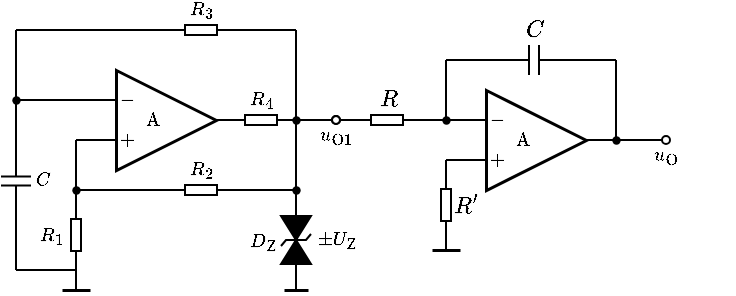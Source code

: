 <mxfile version="20.7.4" type="device"><diagram id="BXZum2WREPEbVefBd4kd" name="第 1 页"><mxGraphModel dx="537" dy="308" grid="1" gridSize="5" guides="1" tooltips="1" connect="1" arrows="1" fold="1" page="1" pageScale="1" pageWidth="827" pageHeight="1169" math="1" shadow="0"><root><mxCell id="0"/><mxCell id="1" parent="0"/><mxCell id="wk5vAMPGY5m9IKHRaPx8-1" value="\(\text{A}\) 　&amp;nbsp;" style="triangle;whiteSpace=wrap;html=1;strokeWidth=1.5;connectable=0;allowArrows=0;fontSize=8;" parent="1" vertex="1"><mxGeometry x="155" y="160" width="50" height="50" as="geometry"/></mxCell><mxCell id="wk5vAMPGY5m9IKHRaPx8-3" value="" style="endArrow=none;html=1;rounded=0;" parent="1" edge="1"><mxGeometry width="50" height="50" relative="1" as="geometry"><mxPoint x="135" y="195" as="sourcePoint"/><mxPoint x="155" y="195" as="targetPoint"/></mxGeometry></mxCell><mxCell id="wk5vAMPGY5m9IKHRaPx8-4" value="$$-$$" style="text;html=1;resizable=1;autosize=1;align=center;verticalAlign=middle;points=[];fillColor=none;strokeColor=none;rounded=0;movable=1;rotatable=1;deletable=1;editable=1;connectable=0;fontSize=8;" parent="1" vertex="1"><mxGeometry x="155" y="170" width="10" height="10" as="geometry"/></mxCell><mxCell id="wk5vAMPGY5m9IKHRaPx8-5" value="$$+$$" style="text;html=1;resizable=1;autosize=1;align=center;verticalAlign=middle;points=[];fillColor=none;strokeColor=none;rounded=0;movable=1;rotatable=1;deletable=1;editable=1;connectable=0;fontSize=8;" parent="1" vertex="1"><mxGeometry x="155" y="190" width="10" height="10" as="geometry"/></mxCell><mxCell id="wk5vAMPGY5m9IKHRaPx8-6" value="" style="endArrow=none;html=1;rounded=0;fontSize=8;entryX=1;entryY=0.5;entryDx=0;entryDy=0;entryPerimeter=0;" parent="1" target="q1QNxQZsb89WqCfUoyfc-3" edge="1"><mxGeometry width="50" height="50" relative="1" as="geometry"><mxPoint x="205" y="185" as="sourcePoint"/><mxPoint x="220" y="185" as="targetPoint"/></mxGeometry></mxCell><mxCell id="wk5vAMPGY5m9IKHRaPx8-21" value="" style="endArrow=none;html=1;rounded=0;strokeWidth=1;fontSize=8;startArrow=oval;startFill=0;endSize=4;startSize=4;entryX=0;entryY=0.5;entryDx=0;entryDy=0;entryPerimeter=0;" parent="1" target="q1QNxQZsb89WqCfUoyfc-3" edge="1"><mxGeometry width="50" height="50" relative="1" as="geometry"><mxPoint x="265" y="185" as="sourcePoint"/><mxPoint x="220" y="185" as="targetPoint"/></mxGeometry></mxCell><mxCell id="wk5vAMPGY5m9IKHRaPx8-23" value="$$u_{\mathrm{O}1}$$" style="text;html=1;align=center;verticalAlign=middle;resizable=1;points=[];autosize=1;strokeColor=none;fillColor=none;fontSize=8;movable=1;rotatable=1;deletable=1;editable=1;connectable=1;" parent="1" vertex="1"><mxGeometry x="255" y="187.5" width="20" height="10" as="geometry"/></mxCell><mxCell id="q1QNxQZsb89WqCfUoyfc-1" value="" style="pointerEvents=1;fillColor=strokeColor;verticalLabelPosition=bottom;shadow=0;dashed=0;align=center;html=1;verticalAlign=top;shape=mxgraph.electrical.diodes.transorb_2;strokeWidth=1;fontSize=8;direction=south;" parent="1" vertex="1"><mxGeometry x="237.5" y="230" width="15" height="30" as="geometry"/></mxCell><mxCell id="q1QNxQZsb89WqCfUoyfc-2" value="" style="endArrow=none;html=1;rounded=0;fontSize=8;strokeWidth=1.5;" parent="1" edge="1"><mxGeometry width="50" height="50" relative="1" as="geometry"><mxPoint x="239" y="270" as="sourcePoint"/><mxPoint x="251" y="270" as="targetPoint"/></mxGeometry></mxCell><mxCell id="q1QNxQZsb89WqCfUoyfc-3" value="" style="pointerEvents=1;verticalLabelPosition=bottom;shadow=0;dashed=0;align=center;html=1;verticalAlign=top;shape=mxgraph.electrical.resistors.resistor_1;fontSize=10;direction=west;allowArrows=0;" parent="1" vertex="1"><mxGeometry x="215" y="182.5" width="25" height="5" as="geometry"/></mxCell><mxCell id="q1QNxQZsb89WqCfUoyfc-4" value="" style="endArrow=none;html=1;rounded=0;strokeWidth=1;fontSize=8;startSize=2;endSize=2;exitX=0;exitY=0.5;exitDx=0;exitDy=0;exitPerimeter=0;" parent="1" source="q1QNxQZsb89WqCfUoyfc-1" edge="1"><mxGeometry width="50" height="50" relative="1" as="geometry"><mxPoint x="210" y="245" as="sourcePoint"/><mxPoint x="245" y="185" as="targetPoint"/></mxGeometry></mxCell><mxCell id="q1QNxQZsb89WqCfUoyfc-5" value="" style="endArrow=none;html=1;rounded=0;strokeWidth=1;fontSize=8;startSize=2;endSize=2;entryX=1;entryY=0.5;entryDx=0;entryDy=0;entryPerimeter=0;" parent="1" target="q1QNxQZsb89WqCfUoyfc-1" edge="1"><mxGeometry width="50" height="50" relative="1" as="geometry"><mxPoint x="245" y="270" as="sourcePoint"/><mxPoint x="240" y="245" as="targetPoint"/></mxGeometry></mxCell><mxCell id="q1QNxQZsb89WqCfUoyfc-6" value="$$D_\mathrm{Z}$$" style="text;html=1;align=center;verticalAlign=middle;resizable=1;points=[];autosize=1;strokeColor=none;fillColor=none;fontSize=8;movable=1;rotatable=1;deletable=1;editable=1;connectable=1;" parent="1" vertex="1"><mxGeometry x="220" y="233" width="15" height="25" as="geometry"/></mxCell><mxCell id="q1QNxQZsb89WqCfUoyfc-7" value="$$\pm U_{\mathrm{Z}}$$" style="text;html=1;align=center;verticalAlign=middle;resizable=1;points=[];autosize=1;strokeColor=none;fillColor=none;fontSize=8;movable=1;rotatable=1;deletable=1;editable=1;connectable=1;" parent="1" vertex="1"><mxGeometry x="255" y="235" width="20" height="20" as="geometry"/></mxCell><mxCell id="q1QNxQZsb89WqCfUoyfc-8" value="$$R_4$$" style="text;html=1;align=center;verticalAlign=middle;resizable=1;points=[];autosize=1;strokeColor=none;fillColor=none;fontSize=8;movable=1;rotatable=1;deletable=1;editable=1;connectable=1;" parent="1" vertex="1"><mxGeometry x="220" y="170" width="15" height="10" as="geometry"/></mxCell><mxCell id="IlwL_jK5_GZHliMzk0Kd-4" value="$$R_1$$" style="text;html=1;align=center;verticalAlign=middle;resizable=1;points=[];autosize=1;strokeColor=none;fillColor=none;fontSize=8;movable=1;rotatable=1;deletable=1;editable=1;connectable=1;" parent="1" vertex="1"><mxGeometry x="115" y="235" width="15" height="15" as="geometry"/></mxCell><mxCell id="IlwL_jK5_GZHliMzk0Kd-6" value="" style="endArrow=none;html=1;rounded=0;strokeWidth=1;fontSize=8;startSize=2;endSize=2;exitX=0;exitY=0.5;exitDx=0;exitDy=0;exitPerimeter=0;" parent="1" source="81sI85hRpIEOfdLAa2PB-13" edge="1"><mxGeometry width="50" height="50" relative="1" as="geometry"><mxPoint x="125" y="150" as="sourcePoint"/><mxPoint x="245" y="220" as="targetPoint"/></mxGeometry></mxCell><mxCell id="81sI85hRpIEOfdLAa2PB-13" value="" style="pointerEvents=1;verticalLabelPosition=bottom;shadow=0;dashed=0;align=center;html=1;verticalAlign=top;shape=mxgraph.electrical.resistors.resistor_1;fontSize=10;direction=west;allowArrows=0;" parent="1" vertex="1"><mxGeometry x="185" y="217.5" width="25" height="5" as="geometry"/></mxCell><mxCell id="81sI85hRpIEOfdLAa2PB-14" value="$$R_2$$" style="text;html=1;align=center;verticalAlign=middle;resizable=1;points=[];autosize=1;strokeColor=none;fillColor=none;fontSize=8;movable=1;rotatable=1;deletable=1;editable=1;connectable=1;" parent="1" vertex="1"><mxGeometry x="190" y="205" width="15" height="10" as="geometry"/></mxCell><mxCell id="81sI85hRpIEOfdLAa2PB-15" value="" style="endArrow=none;html=1;rounded=0;fontSize=10;startSize=4;endSize=4;entryX=1;entryY=0.5;entryDx=0;entryDy=0;entryPerimeter=0;" parent="1" target="81sI85hRpIEOfdLAa2PB-16" edge="1"><mxGeometry width="50" height="50" relative="1" as="geometry"><mxPoint x="135" y="195" as="sourcePoint"/><mxPoint x="332" y="165.5" as="targetPoint"/></mxGeometry></mxCell><mxCell id="81sI85hRpIEOfdLAa2PB-16" value="" style="pointerEvents=1;verticalLabelPosition=bottom;shadow=0;dashed=0;align=center;html=1;verticalAlign=top;shape=mxgraph.electrical.resistors.resistor_1;fontSize=10;direction=north;allowArrows=0;" parent="1" vertex="1"><mxGeometry x="132.5" y="230" width="5" height="25" as="geometry"/></mxCell><mxCell id="81sI85hRpIEOfdLAa2PB-17" value="" style="endArrow=none;html=1;rounded=0;fontSize=10;startSize=4;endSize=4;exitX=0;exitY=0.5;exitDx=0;exitDy=0;exitPerimeter=0;" parent="1" source="81sI85hRpIEOfdLAa2PB-16" edge="1"><mxGeometry width="50" height="50" relative="1" as="geometry"><mxPoint x="224.5" y="175.5" as="sourcePoint"/><mxPoint x="135" y="270" as="targetPoint"/></mxGeometry></mxCell><mxCell id="81sI85hRpIEOfdLAa2PB-18" value="" style="endArrow=none;html=1;rounded=0;fontSize=8;strokeWidth=1.5;" parent="1" edge="1"><mxGeometry width="50" height="50" relative="1" as="geometry"><mxPoint x="128" y="270" as="sourcePoint"/><mxPoint x="142" y="270" as="targetPoint"/></mxGeometry></mxCell><mxCell id="81sI85hRpIEOfdLAa2PB-19" value="" style="endArrow=none;html=1;rounded=0;strokeWidth=1;fontSize=10;startSize=2;endSize=2;" parent="1" edge="1"><mxGeometry width="50" height="50" relative="1" as="geometry"><mxPoint x="135" y="220" as="sourcePoint"/><mxPoint x="185" y="220" as="targetPoint"/></mxGeometry></mxCell><mxCell id="81sI85hRpIEOfdLAa2PB-20" value="" style="shape=waypoint;sketch=0;fillStyle=solid;size=6;pointerEvents=1;points=[];fillColor=none;resizable=1;rotatable=1;perimeter=centerPerimeter;snapToPoint=1;strokeWidth=0.1;fontSize=10;movable=1;deletable=1;editable=1;connectable=1;" parent="1" vertex="1"><mxGeometry x="240" y="180" width="10" height="10" as="geometry"/></mxCell><mxCell id="81sI85hRpIEOfdLAa2PB-21" value="" style="shape=waypoint;sketch=0;fillStyle=solid;size=6;pointerEvents=1;points=[];fillColor=none;resizable=1;rotatable=1;perimeter=centerPerimeter;snapToPoint=1;strokeWidth=0.1;fontSize=10;movable=1;deletable=1;editable=1;connectable=1;" parent="1" vertex="1"><mxGeometry x="240" y="215" width="10" height="10" as="geometry"/></mxCell><mxCell id="81sI85hRpIEOfdLAa2PB-22" value="" style="shape=waypoint;sketch=0;fillStyle=solid;size=6;pointerEvents=1;points=[];fillColor=none;resizable=1;rotatable=1;perimeter=centerPerimeter;snapToPoint=1;strokeWidth=0.1;fontSize=10;movable=1;deletable=1;editable=1;connectable=1;" parent="1" vertex="1"><mxGeometry x="130" y="215" width="10" height="10" as="geometry"/></mxCell><mxCell id="5-MDWlZOm9X3HaH0MmcE-2" value="" style="endArrow=none;html=1;rounded=0;" parent="1" edge="1"><mxGeometry width="50" height="50" relative="1" as="geometry"><mxPoint x="245" y="185" as="sourcePoint"/><mxPoint x="245" y="140" as="targetPoint"/></mxGeometry></mxCell><mxCell id="5-MDWlZOm9X3HaH0MmcE-3" value="" style="pointerEvents=1;verticalLabelPosition=bottom;shadow=0;dashed=0;align=center;html=1;verticalAlign=top;shape=mxgraph.electrical.resistors.resistor_1;fontSize=10;direction=west;allowArrows=0;" parent="1" vertex="1"><mxGeometry x="185" y="137.5" width="25" height="5" as="geometry"/></mxCell><mxCell id="5-MDWlZOm9X3HaH0MmcE-4" value="$$R_3$$" style="text;html=1;align=center;verticalAlign=middle;resizable=1;points=[];autosize=1;strokeColor=none;fillColor=none;fontSize=8;movable=1;rotatable=1;deletable=1;editable=1;connectable=1;" parent="1" vertex="1"><mxGeometry x="190" y="125" width="15" height="10" as="geometry"/></mxCell><mxCell id="5-MDWlZOm9X3HaH0MmcE-5" value="" style="endArrow=none;html=1;rounded=0;exitX=0;exitY=0.5;exitDx=0;exitDy=0;exitPerimeter=0;" parent="1" source="5-MDWlZOm9X3HaH0MmcE-3" edge="1"><mxGeometry width="50" height="50" relative="1" as="geometry"><mxPoint x="225" y="160" as="sourcePoint"/><mxPoint x="245" y="140" as="targetPoint"/></mxGeometry></mxCell><mxCell id="5-MDWlZOm9X3HaH0MmcE-6" value="" style="endArrow=none;html=1;rounded=0;entryX=1;entryY=0.5;entryDx=0;entryDy=0;entryPerimeter=0;" parent="1" target="5-MDWlZOm9X3HaH0MmcE-3" edge="1"><mxGeometry width="50" height="50" relative="1" as="geometry"><mxPoint x="105" y="140" as="sourcePoint"/><mxPoint x="160" y="135" as="targetPoint"/></mxGeometry></mxCell><mxCell id="5-MDWlZOm9X3HaH0MmcE-7" value="" style="endArrow=none;html=1;rounded=0;" parent="1" edge="1"><mxGeometry width="50" height="50" relative="1" as="geometry"><mxPoint x="105" y="175" as="sourcePoint"/><mxPoint x="155" y="175" as="targetPoint"/></mxGeometry></mxCell><mxCell id="5-MDWlZOm9X3HaH0MmcE-8" value="" style="pointerEvents=1;verticalLabelPosition=bottom;shadow=0;dashed=0;align=center;html=1;verticalAlign=top;shape=mxgraph.electrical.capacitors.capacitor_1;direction=south;connectable=1;allowArrows=0;recursiveResize=1;" parent="1" vertex="1"><mxGeometry x="97.5" y="193" width="15" height="45" as="geometry"/></mxCell><mxCell id="5-MDWlZOm9X3HaH0MmcE-9" value="" style="endArrow=none;html=1;rounded=0;" parent="1" edge="1"><mxGeometry width="50" height="50" relative="1" as="geometry"><mxPoint x="105" y="260" as="sourcePoint"/><mxPoint x="135" y="260" as="targetPoint"/></mxGeometry></mxCell><mxCell id="5-MDWlZOm9X3HaH0MmcE-10" value="$$C$$" style="text;html=1;align=center;verticalAlign=middle;resizable=1;points=[];autosize=1;strokeColor=none;fillColor=none;fontSize=8;movable=1;rotatable=1;deletable=1;editable=1;connectable=1;" parent="1" vertex="1"><mxGeometry x="115" y="210" width="5" height="10" as="geometry"/></mxCell><mxCell id="5-MDWlZOm9X3HaH0MmcE-11" value="" style="endArrow=none;html=1;rounded=0;entryX=1;entryY=0.5;entryDx=0;entryDy=0;entryPerimeter=0;" parent="1" target="5-MDWlZOm9X3HaH0MmcE-8" edge="1"><mxGeometry width="50" height="50" relative="1" as="geometry"><mxPoint x="105" y="260" as="sourcePoint"/><mxPoint x="125" y="245" as="targetPoint"/></mxGeometry></mxCell><mxCell id="5-MDWlZOm9X3HaH0MmcE-12" value="" style="endArrow=none;html=1;rounded=0;exitX=0;exitY=0.5;exitDx=0;exitDy=0;exitPerimeter=0;" parent="1" source="5-MDWlZOm9X3HaH0MmcE-8" edge="1"><mxGeometry width="50" height="50" relative="1" as="geometry"><mxPoint x="100" y="175" as="sourcePoint"/><mxPoint x="105" y="140" as="targetPoint"/></mxGeometry></mxCell><mxCell id="5-MDWlZOm9X3HaH0MmcE-13" value="" style="shape=waypoint;sketch=0;fillStyle=solid;size=6;pointerEvents=1;points=[];fillColor=none;resizable=1;rotatable=1;perimeter=centerPerimeter;snapToPoint=1;strokeWidth=0.1;fontSize=10;movable=1;deletable=1;editable=1;connectable=1;" parent="1" vertex="1"><mxGeometry x="100" y="170" width="10" height="10" as="geometry"/></mxCell><mxCell id="BJGAFLqx66-rim93fkLx-1" value="\(\text{A}\) 　&amp;nbsp;" style="triangle;whiteSpace=wrap;html=1;strokeWidth=1.5;connectable=0;allowArrows=0;fontSize=8;" vertex="1" parent="1"><mxGeometry x="340" y="170" width="50" height="50" as="geometry"/></mxCell><mxCell id="BJGAFLqx66-rim93fkLx-2" value="" style="endArrow=none;html=1;rounded=0;exitX=0;exitY=0.5;exitDx=0;exitDy=0;exitPerimeter=0;" edge="1" parent="1" source="BJGAFLqx66-rim93fkLx-17"><mxGeometry width="50" height="50" relative="1" as="geometry"><mxPoint x="310" y="185" as="sourcePoint"/><mxPoint x="340" y="185" as="targetPoint"/></mxGeometry></mxCell><mxCell id="BJGAFLqx66-rim93fkLx-3" value="" style="endArrow=none;html=1;rounded=0;" edge="1" parent="1"><mxGeometry width="50" height="50" relative="1" as="geometry"><mxPoint x="320" y="205" as="sourcePoint"/><mxPoint x="340" y="205" as="targetPoint"/></mxGeometry></mxCell><mxCell id="BJGAFLqx66-rim93fkLx-4" value="$$-$$" style="text;html=1;resizable=1;autosize=1;align=center;verticalAlign=middle;points=[];fillColor=none;strokeColor=none;rounded=0;movable=1;rotatable=1;deletable=1;editable=1;connectable=0;fontSize=8;" vertex="1" parent="1"><mxGeometry x="340" y="180" width="10" height="10" as="geometry"/></mxCell><mxCell id="BJGAFLqx66-rim93fkLx-5" value="$$+$$" style="text;html=1;resizable=1;autosize=1;align=center;verticalAlign=middle;points=[];fillColor=none;strokeColor=none;rounded=0;movable=1;rotatable=1;deletable=1;editable=1;connectable=0;fontSize=8;" vertex="1" parent="1"><mxGeometry x="340" y="200" width="10" height="10" as="geometry"/></mxCell><mxCell id="BJGAFLqx66-rim93fkLx-6" value="" style="endArrow=none;html=1;rounded=0;fontSize=8;" edge="1" parent="1"><mxGeometry width="50" height="50" relative="1" as="geometry"><mxPoint x="390" y="195" as="sourcePoint"/><mxPoint x="405" y="195" as="targetPoint"/></mxGeometry></mxCell><mxCell id="BJGAFLqx66-rim93fkLx-7" value="" style="endArrow=none;html=1;rounded=0;fontSize=10;startSize=4;endSize=4;entryX=1;entryY=0.5;entryDx=0;entryDy=0;entryPerimeter=0;" edge="1" parent="1" target="BJGAFLqx66-rim93fkLx-23"><mxGeometry width="50" height="50" relative="1" as="geometry"><mxPoint x="320" y="155" as="sourcePoint"/><mxPoint x="350" y="155" as="targetPoint"/></mxGeometry></mxCell><mxCell id="BJGAFLqx66-rim93fkLx-8" value="" style="endArrow=none;html=1;rounded=0;fontSize=10;startSize=4;endSize=4;exitX=0;exitY=0.5;exitDx=0;exitDy=0;exitPerimeter=0;" edge="1" parent="1" source="BJGAFLqx66-rim93fkLx-23"><mxGeometry width="50" height="50" relative="1" as="geometry"><mxPoint x="375" y="155" as="sourcePoint"/><mxPoint x="405" y="155" as="targetPoint"/></mxGeometry></mxCell><mxCell id="BJGAFLqx66-rim93fkLx-9" value="$$R'$$" style="text;html=1;resizable=1;autosize=1;align=center;verticalAlign=middle;points=[];fillColor=none;strokeColor=none;rounded=0;fontSize=10;movable=1;rotatable=1;deletable=1;editable=1;connectable=0;allowArrows=0;" vertex="1" parent="1"><mxGeometry x="322.5" y="220" width="15" height="15" as="geometry"/></mxCell><mxCell id="BJGAFLqx66-rim93fkLx-10" value="" style="endArrow=none;html=1;rounded=0;fontSize=10;startSize=4;endSize=4;entryX=1;entryY=0.5;entryDx=0;entryDy=0;entryPerimeter=0;" edge="1" parent="1" target="BJGAFLqx66-rim93fkLx-11"><mxGeometry width="50" height="50" relative="1" as="geometry"><mxPoint x="320" y="205" as="sourcePoint"/><mxPoint x="517" y="175.5" as="targetPoint"/></mxGeometry></mxCell><mxCell id="BJGAFLqx66-rim93fkLx-11" value="" style="pointerEvents=1;verticalLabelPosition=bottom;shadow=0;dashed=0;align=center;html=1;verticalAlign=top;shape=mxgraph.electrical.resistors.resistor_1;fontSize=10;direction=north;allowArrows=0;" vertex="1" parent="1"><mxGeometry x="317.5" y="215" width="5" height="25" as="geometry"/></mxCell><mxCell id="BJGAFLqx66-rim93fkLx-12" value="" style="endArrow=none;html=1;rounded=0;fontSize=10;startSize=4;endSize=4;exitX=0;exitY=0.5;exitDx=0;exitDy=0;exitPerimeter=0;" edge="1" parent="1" source="BJGAFLqx66-rim93fkLx-11"><mxGeometry width="50" height="50" relative="1" as="geometry"><mxPoint x="409.5" y="160.5" as="sourcePoint"/><mxPoint x="320" y="250" as="targetPoint"/></mxGeometry></mxCell><mxCell id="BJGAFLqx66-rim93fkLx-13" value="" style="endArrow=none;html=1;rounded=0;fontSize=8;" edge="1" parent="1"><mxGeometry width="50" height="50" relative="1" as="geometry"><mxPoint x="405" y="195" as="sourcePoint"/><mxPoint x="405" y="155" as="targetPoint"/></mxGeometry></mxCell><mxCell id="BJGAFLqx66-rim93fkLx-14" value="" style="endArrow=none;html=1;rounded=0;fontSize=8;" edge="1" parent="1"><mxGeometry width="50" height="50" relative="1" as="geometry"><mxPoint x="320" y="185" as="sourcePoint"/><mxPoint x="320" y="155" as="targetPoint"/></mxGeometry></mxCell><mxCell id="BJGAFLqx66-rim93fkLx-15" value="" style="endArrow=none;html=1;rounded=0;fontSize=8;strokeWidth=1.5;" edge="1" parent="1"><mxGeometry width="50" height="50" relative="1" as="geometry"><mxPoint x="313" y="250" as="sourcePoint"/><mxPoint x="327" y="250" as="targetPoint"/></mxGeometry></mxCell><mxCell id="BJGAFLqx66-rim93fkLx-16" value="$$R$$" style="text;html=1;resizable=1;autosize=1;align=center;verticalAlign=middle;points=[];fillColor=none;strokeColor=none;rounded=0;fontSize=10;movable=1;rotatable=1;deletable=1;editable=1;connectable=0;allowArrows=0;" vertex="1" parent="1"><mxGeometry x="283" y="170" width="15" height="10" as="geometry"/></mxCell><mxCell id="BJGAFLqx66-rim93fkLx-17" value="" style="pointerEvents=1;verticalLabelPosition=bottom;shadow=0;dashed=0;align=center;html=1;verticalAlign=top;shape=mxgraph.electrical.resistors.resistor_1;fontSize=10;direction=west;allowArrows=0;" vertex="1" parent="1"><mxGeometry x="278" y="182.5" width="25" height="5" as="geometry"/></mxCell><mxCell id="BJGAFLqx66-rim93fkLx-19" value="" style="endArrow=none;html=1;rounded=0;strokeWidth=1;fontSize=8;startArrow=oval;startFill=0;endSize=4;startSize=4;" edge="1" parent="1"><mxGeometry width="50" height="50" relative="1" as="geometry"><mxPoint x="430" y="195" as="sourcePoint"/><mxPoint x="405" y="195" as="targetPoint"/></mxGeometry></mxCell><mxCell id="BJGAFLqx66-rim93fkLx-20" value="" style="shape=waypoint;sketch=0;fillStyle=solid;size=6;pointerEvents=1;points=[];fillColor=none;resizable=1;rotatable=1;perimeter=centerPerimeter;snapToPoint=1;strokeWidth=0.1;fontSize=8;movable=1;deletable=1;editable=1;connectable=1;" vertex="1" parent="1"><mxGeometry x="400" y="190" width="10" height="10" as="geometry"/></mxCell><mxCell id="BJGAFLqx66-rim93fkLx-22" value="$$u_\mathrm{O}$$" style="text;html=1;align=center;verticalAlign=middle;resizable=1;points=[];autosize=1;strokeColor=none;fillColor=none;fontSize=8;movable=1;rotatable=1;deletable=1;editable=1;connectable=1;" vertex="1" parent="1"><mxGeometry x="420" y="195" width="20" height="15" as="geometry"/></mxCell><mxCell id="BJGAFLqx66-rim93fkLx-23" value="" style="pointerEvents=1;verticalLabelPosition=bottom;shadow=0;dashed=0;align=center;html=1;verticalAlign=top;shape=mxgraph.electrical.capacitors.capacitor_1;direction=west;connectable=1;" vertex="1" parent="1"><mxGeometry x="339" y="147.5" width="50" height="15" as="geometry"/></mxCell><mxCell id="BJGAFLqx66-rim93fkLx-24" value="$$C$$" style="text;html=1;align=center;verticalAlign=middle;resizable=1;points=[];autosize=1;strokeColor=none;fillColor=none;fontSize=10;movable=1;rotatable=1;deletable=1;editable=1;connectable=0;allowArrows=0;" vertex="1" parent="1"><mxGeometry x="354" y="132.5" width="20" height="15" as="geometry"/></mxCell><mxCell id="BJGAFLqx66-rim93fkLx-31" value="" style="shape=waypoint;sketch=0;fillStyle=solid;size=6;pointerEvents=1;points=[];fillColor=none;resizable=1;rotatable=1;perimeter=centerPerimeter;snapToPoint=1;strokeWidth=0.1;movable=1;deletable=1;editable=1;connectable=1;" vertex="1" parent="1"><mxGeometry x="315" y="180" width="10" height="10" as="geometry"/></mxCell><mxCell id="BJGAFLqx66-rim93fkLx-34" value="" style="endArrow=none;html=1;rounded=0;fontSize=8;startSize=4;endSize=4;entryX=1;entryY=0.5;entryDx=0;entryDy=0;entryPerimeter=0;startArrow=oval;startFill=0;" edge="1" parent="1" target="BJGAFLqx66-rim93fkLx-17"><mxGeometry width="50" height="50" relative="1" as="geometry"><mxPoint x="265" y="185" as="sourcePoint"/><mxPoint x="315" y="135" as="targetPoint"/></mxGeometry></mxCell></root></mxGraphModel></diagram></mxfile>